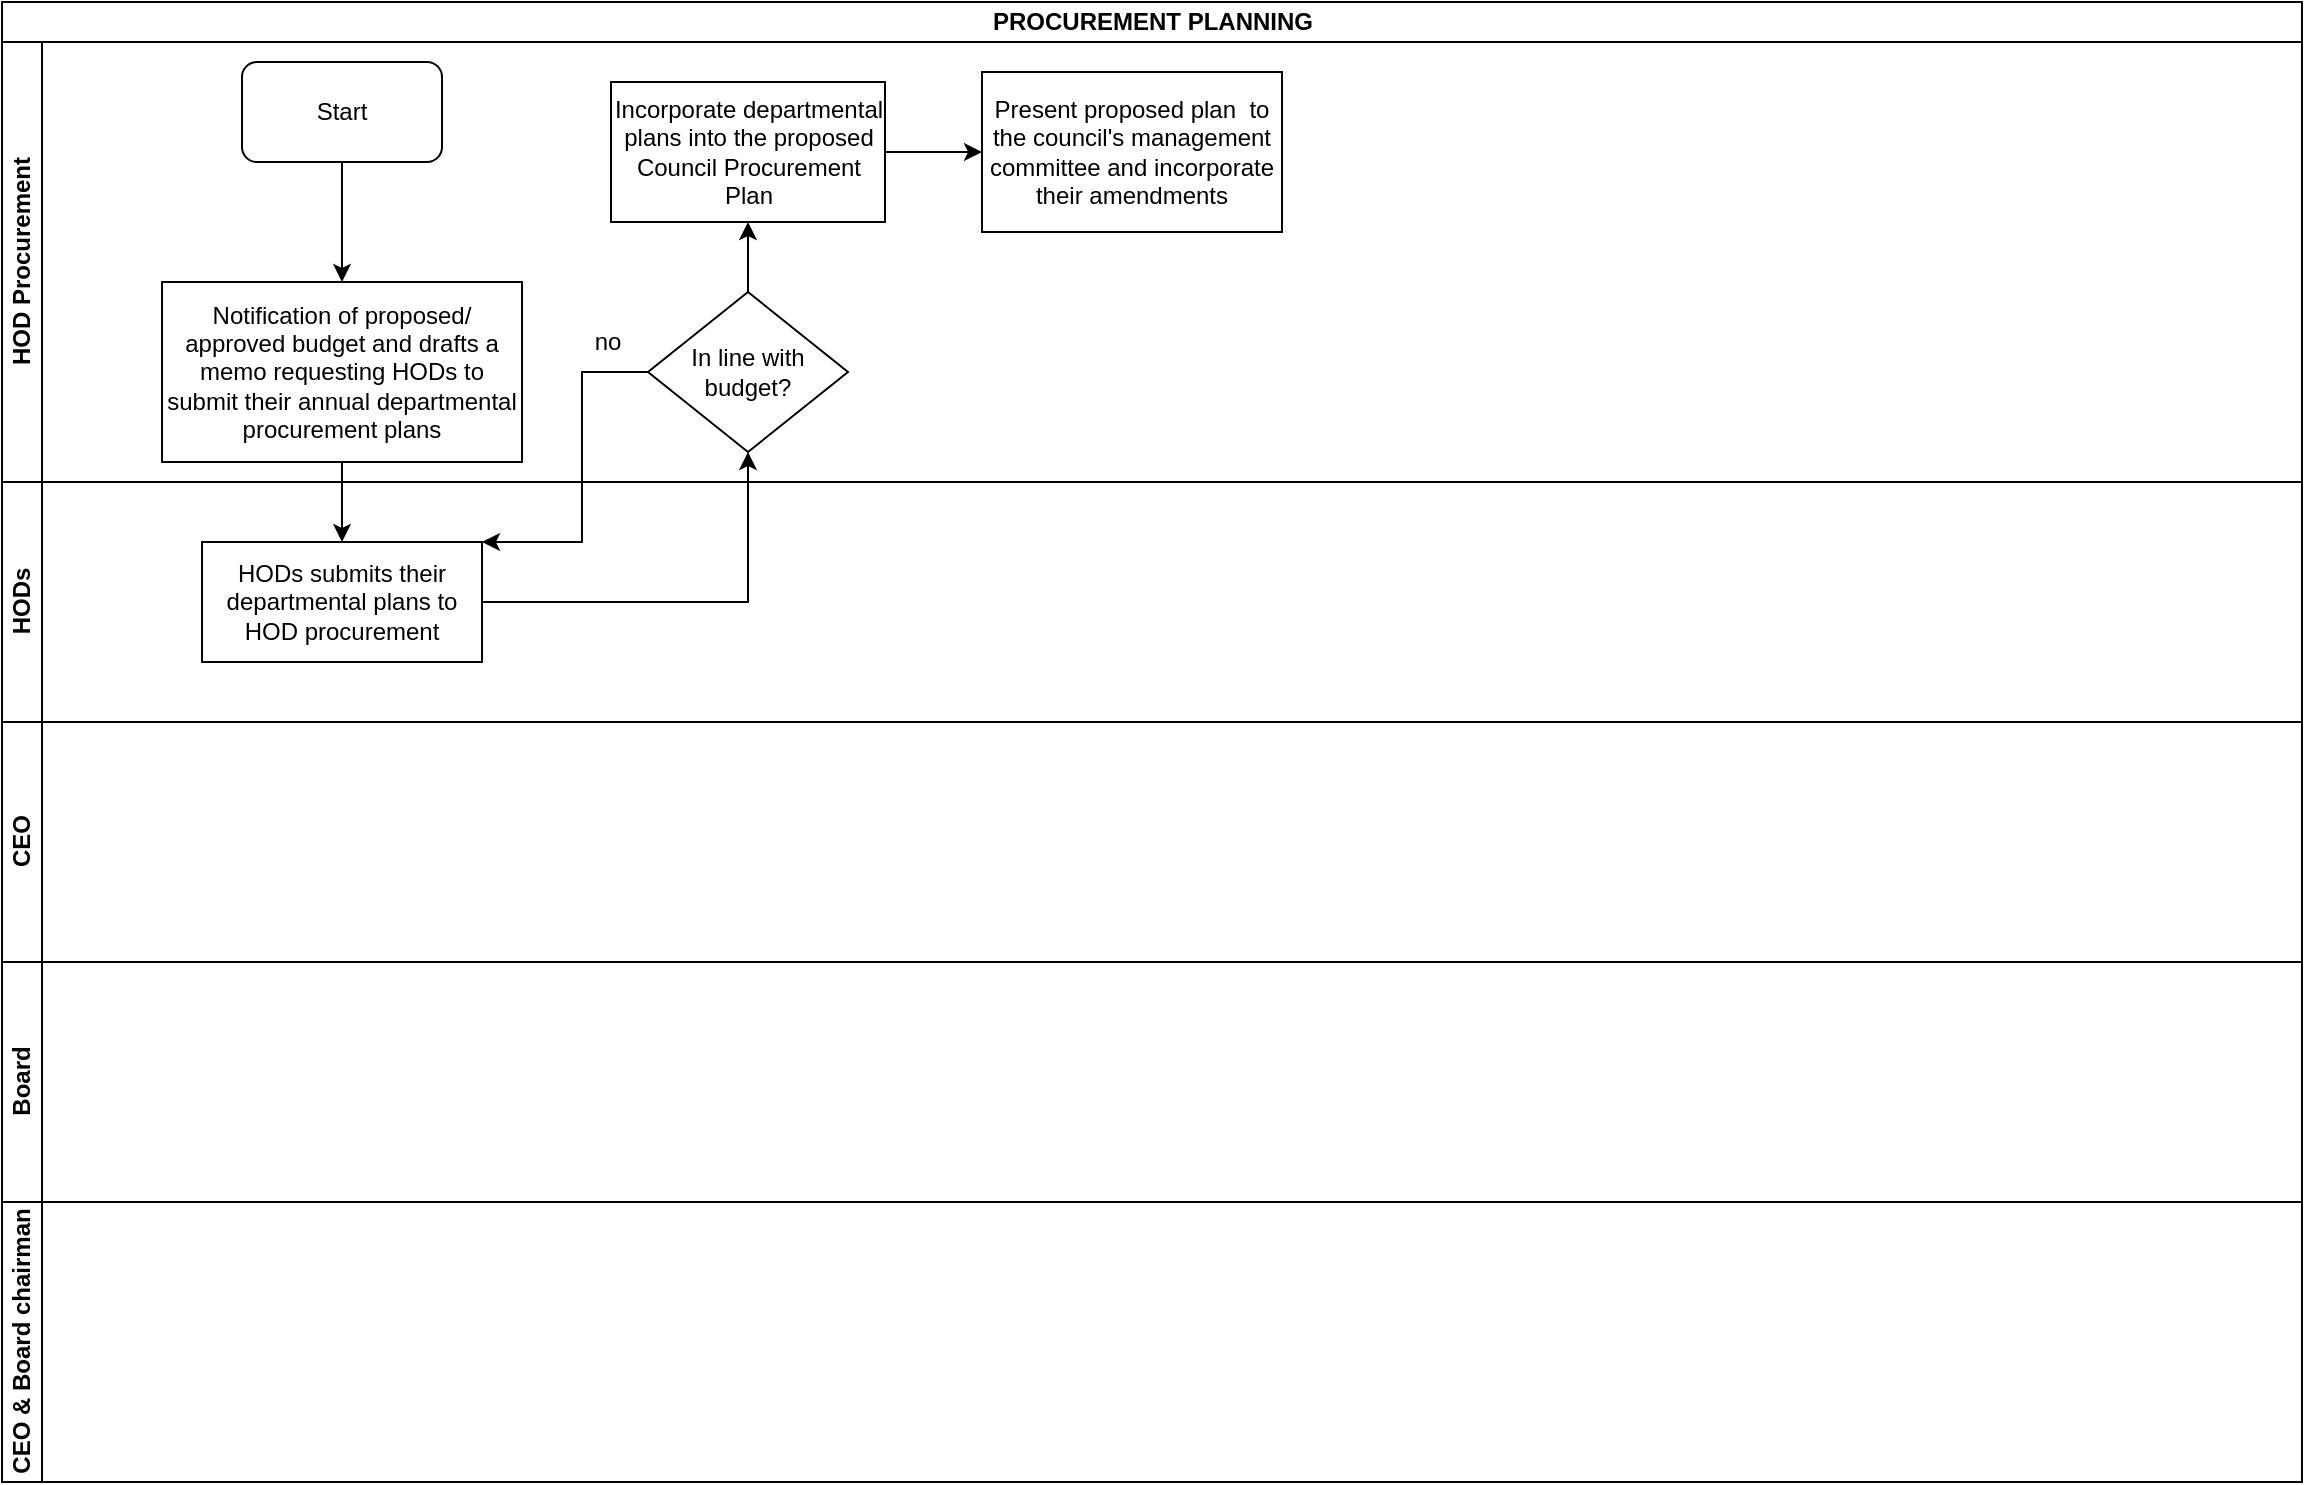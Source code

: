 <mxfile version="13.10.9" type="github">
  <diagram id="Wip_ogKb_KeGrW0c2JbW" name="Page-1">
    <mxGraphModel dx="1038" dy="547" grid="1" gridSize="10" guides="1" tooltips="1" connect="1" arrows="1" fold="1" page="1" pageScale="1" pageWidth="1169" pageHeight="827" math="0" shadow="0">
      <root>
        <mxCell id="0" />
        <mxCell id="1" parent="0" />
        <mxCell id="Ye9BgQ4vWa-Wv21mzPnw-2" value="PROCUREMENT PLANNING" style="swimlane;html=1;childLayout=stackLayout;resizeParent=1;resizeParentMax=0;horizontal=1;startSize=20;horizontalStack=0;" vertex="1" parent="1">
          <mxGeometry x="10" y="10" width="1150" height="740" as="geometry" />
        </mxCell>
        <mxCell id="Ye9BgQ4vWa-Wv21mzPnw-3" value="HOD Procurement" style="swimlane;html=1;startSize=20;horizontal=0;" vertex="1" parent="Ye9BgQ4vWa-Wv21mzPnw-2">
          <mxGeometry y="20" width="1150" height="220" as="geometry" />
        </mxCell>
        <mxCell id="Ye9BgQ4vWa-Wv21mzPnw-8" value="Start" style="rounded=1;whiteSpace=wrap;html=1;" vertex="1" parent="Ye9BgQ4vWa-Wv21mzPnw-3">
          <mxGeometry x="120" y="10" width="100" height="50" as="geometry" />
        </mxCell>
        <mxCell id="Ye9BgQ4vWa-Wv21mzPnw-11" value="Notification of proposed/ approved budget and drafts a memo requesting HODs to submit their annual departmental procurement plans" style="rounded=0;whiteSpace=wrap;html=1;" vertex="1" parent="Ye9BgQ4vWa-Wv21mzPnw-3">
          <mxGeometry x="80" y="120" width="180" height="90" as="geometry" />
        </mxCell>
        <mxCell id="Ye9BgQ4vWa-Wv21mzPnw-10" value="" style="edgeStyle=orthogonalEdgeStyle;rounded=0;orthogonalLoop=1;jettySize=auto;html=1;entryX=0.5;entryY=0;entryDx=0;entryDy=0;" edge="1" parent="Ye9BgQ4vWa-Wv21mzPnw-3" source="Ye9BgQ4vWa-Wv21mzPnw-8" target="Ye9BgQ4vWa-Wv21mzPnw-11">
          <mxGeometry relative="1" as="geometry">
            <mxPoint x="170" y="135" as="targetPoint" />
          </mxGeometry>
        </mxCell>
        <mxCell id="Ye9BgQ4vWa-Wv21mzPnw-16" value="In line with budget?" style="rhombus;whiteSpace=wrap;html=1;" vertex="1" parent="Ye9BgQ4vWa-Wv21mzPnw-3">
          <mxGeometry x="323" y="125" width="100" height="80" as="geometry" />
        </mxCell>
        <mxCell id="Ye9BgQ4vWa-Wv21mzPnw-19" value="no" style="text;html=1;strokeColor=none;fillColor=none;align=center;verticalAlign=middle;whiteSpace=wrap;rounded=0;" vertex="1" parent="Ye9BgQ4vWa-Wv21mzPnw-3">
          <mxGeometry x="283" y="140" width="40" height="20" as="geometry" />
        </mxCell>
        <mxCell id="Ye9BgQ4vWa-Wv21mzPnw-20" value="Incorporate departmental plans into the proposed Council Procurement Plan" style="whiteSpace=wrap;html=1;" vertex="1" parent="Ye9BgQ4vWa-Wv21mzPnw-3">
          <mxGeometry x="304.5" y="20" width="137" height="70" as="geometry" />
        </mxCell>
        <mxCell id="Ye9BgQ4vWa-Wv21mzPnw-21" value="" style="edgeStyle=orthogonalEdgeStyle;rounded=0;orthogonalLoop=1;jettySize=auto;html=1;" edge="1" parent="Ye9BgQ4vWa-Wv21mzPnw-3" source="Ye9BgQ4vWa-Wv21mzPnw-16" target="Ye9BgQ4vWa-Wv21mzPnw-20">
          <mxGeometry relative="1" as="geometry" />
        </mxCell>
        <mxCell id="Ye9BgQ4vWa-Wv21mzPnw-22" value="Present proposed plan&amp;nbsp; to the council&#39;s management committee and incorporate their amendments" style="whiteSpace=wrap;html=1;" vertex="1" parent="Ye9BgQ4vWa-Wv21mzPnw-3">
          <mxGeometry x="490" y="15" width="150" height="80" as="geometry" />
        </mxCell>
        <mxCell id="Ye9BgQ4vWa-Wv21mzPnw-23" value="" style="edgeStyle=orthogonalEdgeStyle;rounded=0;orthogonalLoop=1;jettySize=auto;html=1;" edge="1" parent="Ye9BgQ4vWa-Wv21mzPnw-3" source="Ye9BgQ4vWa-Wv21mzPnw-20" target="Ye9BgQ4vWa-Wv21mzPnw-22">
          <mxGeometry relative="1" as="geometry" />
        </mxCell>
        <mxCell id="Ye9BgQ4vWa-Wv21mzPnw-4" value="HODs" style="swimlane;html=1;startSize=20;horizontal=0;" vertex="1" parent="Ye9BgQ4vWa-Wv21mzPnw-2">
          <mxGeometry y="240" width="1150" height="120" as="geometry" />
        </mxCell>
        <mxCell id="Ye9BgQ4vWa-Wv21mzPnw-12" value="HODs submits their departmental plans to HOD procurement" style="whiteSpace=wrap;html=1;rounded=0;" vertex="1" parent="Ye9BgQ4vWa-Wv21mzPnw-4">
          <mxGeometry x="100" y="30" width="140" height="60" as="geometry" />
        </mxCell>
        <mxCell id="Ye9BgQ4vWa-Wv21mzPnw-5" value="CEO" style="swimlane;html=1;startSize=20;horizontal=0;" vertex="1" parent="Ye9BgQ4vWa-Wv21mzPnw-2">
          <mxGeometry y="360" width="1150" height="120" as="geometry" />
        </mxCell>
        <mxCell id="Ye9BgQ4vWa-Wv21mzPnw-6" value="Board" style="swimlane;html=1;startSize=20;horizontal=0;" vertex="1" parent="Ye9BgQ4vWa-Wv21mzPnw-2">
          <mxGeometry y="480" width="1150" height="120" as="geometry" />
        </mxCell>
        <mxCell id="Ye9BgQ4vWa-Wv21mzPnw-7" value="CEO &amp;amp; Board chairman" style="swimlane;html=1;startSize=20;horizontal=0;" vertex="1" parent="Ye9BgQ4vWa-Wv21mzPnw-2">
          <mxGeometry y="600" width="1150" height="140" as="geometry" />
        </mxCell>
        <mxCell id="Ye9BgQ4vWa-Wv21mzPnw-13" value="" style="edgeStyle=orthogonalEdgeStyle;rounded=0;orthogonalLoop=1;jettySize=auto;html=1;" edge="1" parent="Ye9BgQ4vWa-Wv21mzPnw-2" source="Ye9BgQ4vWa-Wv21mzPnw-11" target="Ye9BgQ4vWa-Wv21mzPnw-12">
          <mxGeometry relative="1" as="geometry" />
        </mxCell>
        <mxCell id="Ye9BgQ4vWa-Wv21mzPnw-15" value="" style="edgeStyle=orthogonalEdgeStyle;rounded=0;orthogonalLoop=1;jettySize=auto;html=1;entryX=0.5;entryY=1;entryDx=0;entryDy=0;" edge="1" parent="Ye9BgQ4vWa-Wv21mzPnw-2" source="Ye9BgQ4vWa-Wv21mzPnw-12" target="Ye9BgQ4vWa-Wv21mzPnw-16">
          <mxGeometry relative="1" as="geometry">
            <mxPoint x="380" y="215" as="targetPoint" />
          </mxGeometry>
        </mxCell>
        <mxCell id="Ye9BgQ4vWa-Wv21mzPnw-18" value="" style="edgeStyle=orthogonalEdgeStyle;rounded=0;orthogonalLoop=1;jettySize=auto;html=1;entryX=1;entryY=0;entryDx=0;entryDy=0;" edge="1" parent="Ye9BgQ4vWa-Wv21mzPnw-2" source="Ye9BgQ4vWa-Wv21mzPnw-16" target="Ye9BgQ4vWa-Wv21mzPnw-12">
          <mxGeometry relative="1" as="geometry">
            <mxPoint x="253" y="185" as="targetPoint" />
            <Array as="points">
              <mxPoint x="290" y="185" />
              <mxPoint x="290" y="270" />
            </Array>
          </mxGeometry>
        </mxCell>
      </root>
    </mxGraphModel>
  </diagram>
</mxfile>
